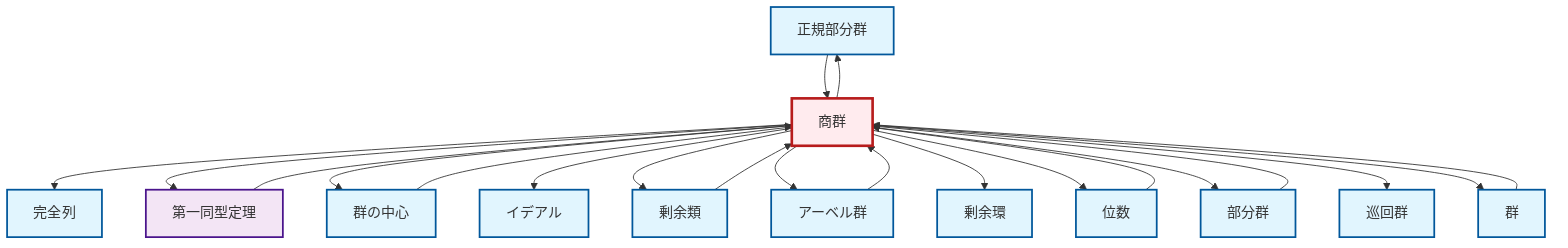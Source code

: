 graph TD
    classDef definition fill:#e1f5fe,stroke:#01579b,stroke-width:2px
    classDef theorem fill:#f3e5f5,stroke:#4a148c,stroke-width:2px
    classDef axiom fill:#fff3e0,stroke:#e65100,stroke-width:2px
    classDef example fill:#e8f5e9,stroke:#1b5e20,stroke-width:2px
    classDef current fill:#ffebee,stroke:#b71c1c,stroke-width:3px
    def-exact-sequence["完全列"]:::definition
    def-normal-subgroup["正規部分群"]:::definition
    def-ideal["イデアル"]:::definition
    def-coset["剰余類"]:::definition
    def-center-of-group["群の中心"]:::definition
    def-subgroup["部分群"]:::definition
    def-cyclic-group["巡回群"]:::definition
    def-quotient-ring["剰余環"]:::definition
    def-abelian-group["アーベル群"]:::definition
    thm-first-isomorphism["第一同型定理"]:::theorem
    def-order["位数"]:::definition
    def-group["群"]:::definition
    def-quotient-group["商群"]:::definition
    def-quotient-group --> def-exact-sequence
    def-quotient-group --> thm-first-isomorphism
    def-coset --> def-quotient-group
    def-quotient-group --> def-center-of-group
    def-center-of-group --> def-quotient-group
    def-order --> def-quotient-group
    def-quotient-group --> def-ideal
    def-quotient-group --> def-coset
    def-subgroup --> def-quotient-group
    def-quotient-group --> def-abelian-group
    def-quotient-group --> def-quotient-ring
    def-quotient-group --> def-order
    def-normal-subgroup --> def-quotient-group
    thm-first-isomorphism --> def-quotient-group
    def-quotient-group --> def-normal-subgroup
    def-group --> def-quotient-group
    def-quotient-group --> def-subgroup
    def-quotient-group --> def-cyclic-group
    def-quotient-group --> def-group
    def-abelian-group --> def-quotient-group
    class def-quotient-group current